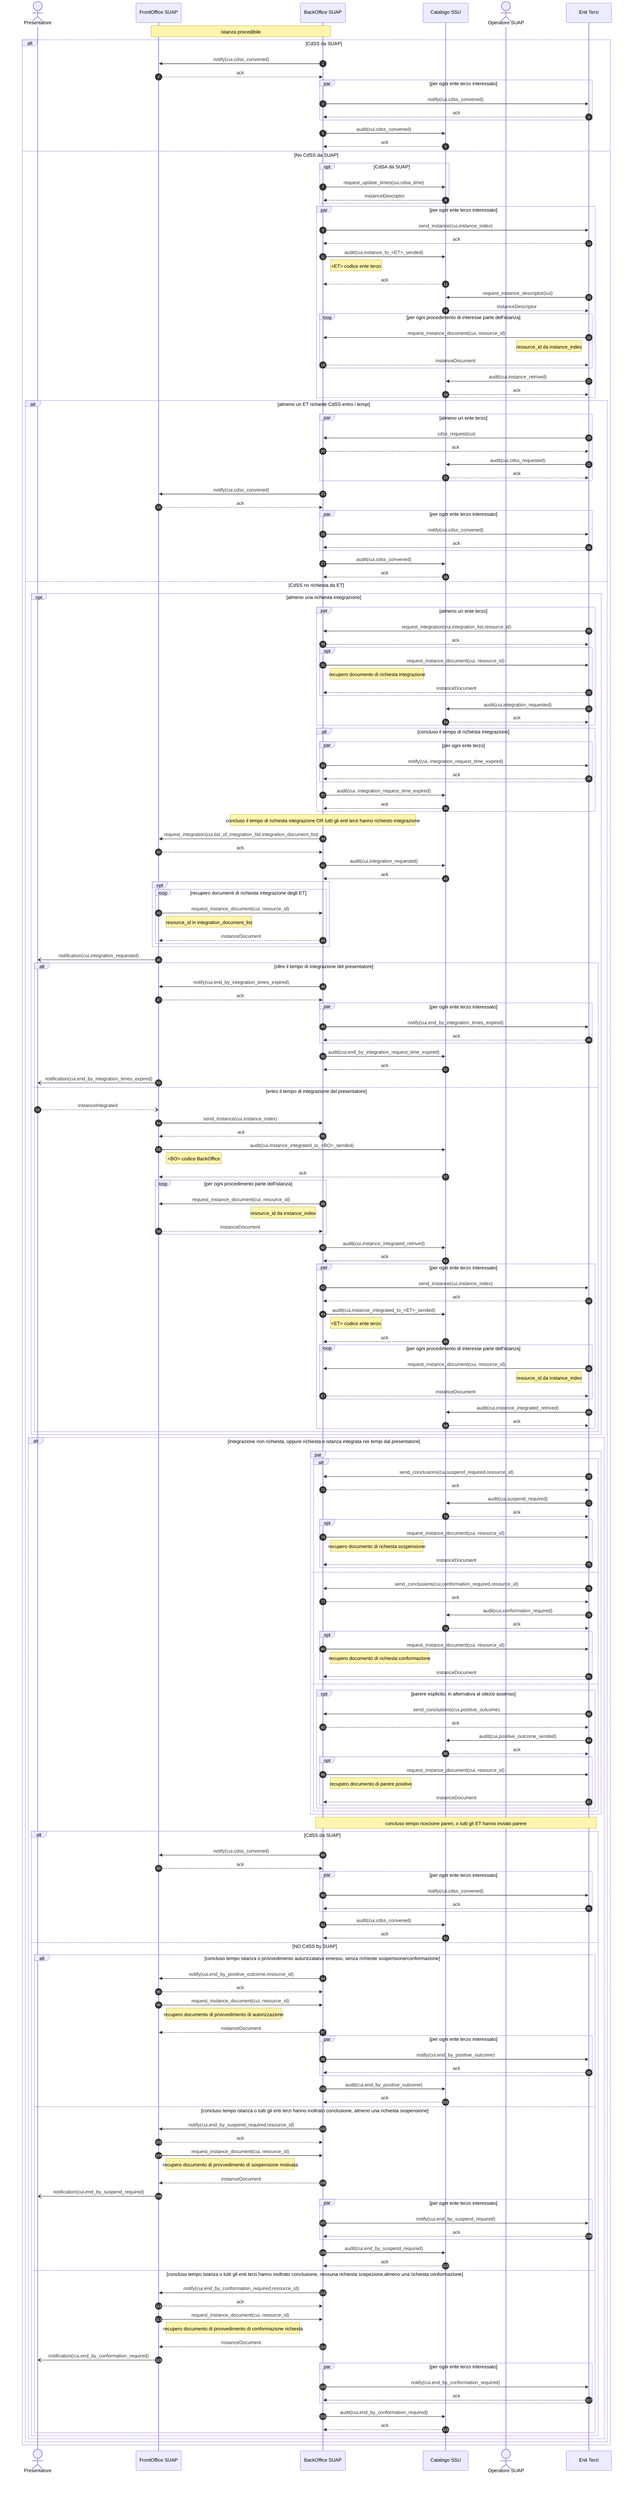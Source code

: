 sequenceDiagram
    autonumber

    actor P as Presentatore    
    participant F as FrontOffice SUAP
    participant B as BackOffice SUAP   
    participant C as Catalogo SSU 
    actor O as Operatore SUAP    
    participant E as Enti Terzi    

    Note over F,B: istanza procedibile

    alt CdSS da SUAP
        B ->> F: notify(cui,cdss_convened)
        F -->> B: ack    

        par per ogni ente terzo interessato
            B ->> E: notify(cui,cdss_convened)
            E -->> B: ack
        end
        
        B ->> C: audit(cui,cdss_convened)
        C -->> B: ack
    else No CdSS da SUAP

        opt CdSA da SUAP
            B ->> C: request_update_times(cui,cdsa_time)
            C -->> B: instanceDescriptor
        end


        par per ogni ente terzo interessato        
            B ->> E: send_instance(cui,instance_index)
            E -->> B: ack
            B ->> C: audit(cui,instance_to_<ET>_sended)
            note right of B: <ET> codice ente terzo 
            C -->> B: ack
            E ->> C: request_instance_descriptor(cui)
            C -->> E: instanceDescriptor
            loop per ogni procedimento di interesse parte dell'istanza 
            E ->> B: request_instance_document(cui, resource_id)
            note left of E: resource_id da instance_index
            B -->> E: instanceDocument
            end
            E ->> C: audit(cui,instance_retrived)
            C -->> E: ack
        end

        alt almeno un ET richiede CdSS entro i tempi
            par almeno un ente terzo
                E ->> B: cdss_request(cui)
                B -->> E: ack 
                E ->> C: audit(cui,cdss_requested)
                C -->> E: ack           
            end

            B ->> F: notify(cui,cdss_convened)
            F -->> B: ack    

            par per ogni ente terzo interessato
                B ->> E: notify(cui,cdss_convened)
                E -->> B: ack
            end
            
            B ->> C: audit(cui,cdss_convened)
            C -->> B: ack

        else CdSS no richiesta da ET


            opt almeno una richiesta integrazione
                par almeno un ente terzo
                    E ->> B: request_integration(cui,integration_list,resource_id)
                    B -->> E: ack 
                    opt
                        B ->> E: request_instance_document(cui, resource_id)
                        note right of B: recupero documento di richiesta integrazione
                        E -->> B: instanceDocument    
                    end
                    E ->> C: audit(cui,integration_requested)
                    C -->> E: ack           
                end

                alt concluso il tempo di richiesta integrazione 
                    par per ogni ente terzo
                        B ->> E: notify(cui, integration_request_time_expired)
                        E -->> B: ack
                    end
                    B ->> C: audit(cui, integration_request_time_expired)
                    C -->> B: ack
                end 

                Note over B: concluso il tempo di richiesta integrazione OR tutti gli enti terzi hanno richiesto integrazione
                B ->> F: request_integration(cui,list_of_integration_list,integration_document_list)
                F -->> B: ack
                B ->> C: audit(cui,integration_requested)
                C -->> B: ack
                opt
                    loop recupero documenti di richiesta integrazione degli ET
                    F ->> B: request_instance_document(cui, resource_id)
                    note right of F: resource_id in integration_document_list
                    B -->> F: instanceDocument    
                    end
                end
                F -) P: notification(cui,integration_requested) 

                alt oltre il tempo di integrazione del presentatore
                    B ->> F: notify(cui,end_by_integration_times_expired)
                    F -->> B: ack
                    par per ogni ente terzo interessato
                        B ->> E: notify(cui,end_by_integration_times_expired)
                        E -->> B: ack
                    end
                    B ->> C: audit(cui,end_by_integration_request_time_expired)
                    C -->> B: ack

                    F -) P: notification(cui,end_by_integration_times_expired)
                else entro il tempo di integrazione del presentatore 
                    P --) F: instanceIntegrated
                    F ->> B: send_instance(cui,instance_index)
                    B -->> F: ack
                    F ->> C: audit(cui,instance_integrated_to_<BO>_sended)
                    note right of F: <BO> codice BackOffice
                    C -->> F: ack
                    loop per ogni procedimento parte dell'istanza 
                        B ->> F: request_instance_document(cui, resource_id)
                        note left of B: resource_id da instance_index
                        F -->> B: instanceDocument
                    end
                    B ->> C: audit(cui,instance_integrated_retrived)
                    C -->> B: ack
                    par per ogni ente terzo interessato                
                        B ->> E: send_instance(cui,instance_index)
                        E -->> B: ack
                        B ->> C: audit(cui,instance_integrated_to_<ET>_sended)
                        note right of B: <ET> codice ente terzo
                        C -->> B: ack
                        loop per ogni procedimento di interesse parte dell'istanza 
                            E ->> B: request_instance_document(cui, resource_id)
                            note left of E: resource_id da instance_index
                            B -->> E: instanceDocument
                        end
                        E ->> C: audit(cui,instance_integrated_retrived)
                        C -->> E: ack
                    end

                end

            end
            
            alt integrazione non richiesta, oppure richiesta e istanza integrata nei tempi dal presentatore

                par
                    alt 
                        E ->> B: send_conclusions(cui,suspend_required,resource_id)
                        B -->> E: ack 
                        E ->> C: audit(cui,suspend_required)
                        C -->> E: ack
                        opt
                            B ->> E: request_instance_document(cui, resource_id)
                            note right of B: recupero documento di richiesta sospensione
                            E -->> B: instanceDocument    
                        end   
                    else
                        E ->> B: send_conclusions(cui,conformation_required,resource_id)
                        B -->> E: ack 
                        E ->> C: audit(cui,conformation_required)
                        C -->> E: ack 
                        opt
                            B ->> E: request_instance_document(cui, resource_id)
                            note right of B: recupero documento di richiesta conformazione
                            E -->> B: instanceDocument    
                        end
                    else
                        opt parere esplicito, in alternativa al silezio assenso
                            E ->> B: send_conclusions(cui,positive_outcome)
                            B -->> E: ack 
                            E ->> C: audit(cui,positive_outcome_sended)
                            C -->> E: ack
                            opt
                                B ->> E: request_instance_document(cui, resource_id)
                                note right of B: recupero documento di parere positivo
                                E -->> B: instanceDocument    
                            end
                        end
                    end       
                end
 
                Note over B,E: concluso tempo ricezione pareri, o tutti gli ET hanno inviato  parere

                alt CdSS da SUAP
                    B ->> F: notify(cui,cdss_convened)
                    F -->> B: ack    

                    par per ogni ente terzo interessato
                        B ->> E: notify(cui,cdss_convened)
                        E -->> B: ack
                    end
                    
                    B ->> C: audit(cui,cdss_convened)
                    C -->> B: ack
                else NO CdSS by SUAP
                
                    alt concluso tempo istanza o provvedimento auturizzataivo emesso, senza richieste sospensione/conformazione 
                        B ->> F: notify(cui,end_by_positive_outcome,resource_id)
                        F -->> B: ack
                        F ->> B: request_instance_document(cui, resource_id)
                        note right of F: recupero documento di provvedimento di autorizzazione
                        B -->> F: instanceDocument            
                        par per ogni ente terzo interessato
                            B ->> E: notify(cui,end_by_positive_outcome)
                            E -->> B: ack
                        end
                        B ->> C: audit(cui,end_by_positive_outcome)
                        C -->> B: ack
                    else concluso tempo istanza o tutti gli enti terzi hanno inoltrato conclusione, almeno una richiesta sospensione
                        B ->> F: notify(cui,end_by_suspend_required,resource_id)
                        F -->> B: ack  
                        F ->> B: request_instance_document(cui, resource_id)
                        note right of F: recupero documento di provvedimento di sospensione motivata
                        B -->> F: instanceDocument            
                        F -) P: notification(cui,end_by_suspend_required)          
                        par per ogni ente terzo interessato
                            B ->> E: notify(cui,end_by_suspend_required)
                            E -->> B: ack
                        end
                        B ->> C: audit(cui,end_by_suspend_required)
                        C -->> B: ack
                    else concluso tempo istanza o tutti gli enti terzi hanno inoltrato conclusione, nessuna richiesta sospezione,almeno una richiesta conformazione
                        B ->> F: notify(cui,end_by_conformation_required,resource_id)
                        F -->> B: ack  
                        F ->> B: request_instance_document(cui, resource_id)
                        note right of F: recupero documento di provvedimento di conformazione richiesta
                        B -->> F: instanceDocument            
                        F -) P: notification(cui,end_by_conformation_required)          
                        par per ogni ente terzo interessato
                            B ->> E: notify(cui,end_by_conformation_required)
                            E -->> B: ack
                        end
                        B ->> C: audit(cui,end_by_conformation_required)
                        C -->> B: ack
                    end
                end

            end

        end

   end